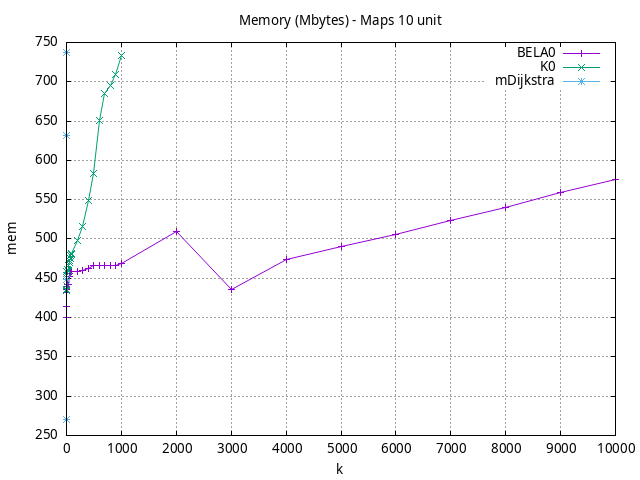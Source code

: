 #!/usr/bin/gnuplot
# -*- coding: utf-8 -*-
#
# results/maps/unit/10/random512-10.brute-force.unit.mem.gnuplot
#
# Started on 04/03/2024 23:07:55
# Author: Carlos Linares López
set grid
set xlabel "k"
set ylabel "mem"

set title "Memory (Mbytes) - Maps 10 unit"

set terminal png enhanced font "Ariel,10"
set output 'random512-10.brute-force.unit.mem.png'

plot "-" title "BELA0"      with linesp, "-" title "K0"      with linesp, "-" title "mDijkstra"      with linesp

	1 400.43
	2 414.0
	3 414.0
	4 432.48
	5 436.0
	6 436.0
	7 436.0
	8 436.0
	9 439.83
	10 442.0
	20 442.0
	30 442.0
	40 442.0
	50 452.54
	60 456.0
	70 458.13
	80 459.0
	90 459.0
	100 459.0
	200 459.0
	300 459.84
	400 462.04
	500 466.0
	600 466.0
	700 466.0
	800 466.0
	900 466.0
	1000 468.59
	2000 509.01
	3000 436.07
	4000 473.7
	5000 490.6
	6000 506.32
	7000 523.21
	8000 539.49
	9000 559.25
	10000 575.94
end
	1 434.55
	2 435.58
	3 440.51
	4 448.0
	5 448.0
	6 453.82
	7 458.15
	8 459.0
	9 458.98
	10 457.94
	20 461.7
	30 460.39
	40 466.38
	50 470.1
	60 472.37
	70 475.54
	80 478.52
	90 480.54
	100 481.28
	200 497.7
	300 516.15
	400 548.99
	500 583.46
	600 650.56
	700 684.75
	800 695.89
	900 709.86
	1000 733.44
end
	1 270.21
	2 448.19
	3 631.16
	4 737.31
end
